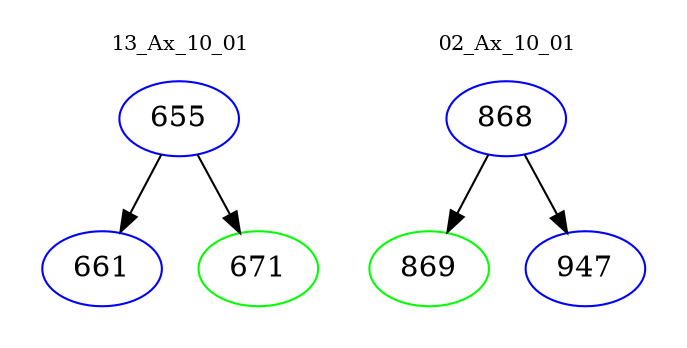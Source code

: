 digraph{
subgraph cluster_0 {
color = white
label = "13_Ax_10_01";
fontsize=10;
T0_655 [label="655", color="blue"]
T0_655 -> T0_661 [color="black"]
T0_661 [label="661", color="blue"]
T0_655 -> T0_671 [color="black"]
T0_671 [label="671", color="green"]
}
subgraph cluster_1 {
color = white
label = "02_Ax_10_01";
fontsize=10;
T1_868 [label="868", color="blue"]
T1_868 -> T1_869 [color="black"]
T1_869 [label="869", color="green"]
T1_868 -> T1_947 [color="black"]
T1_947 [label="947", color="blue"]
}
}
